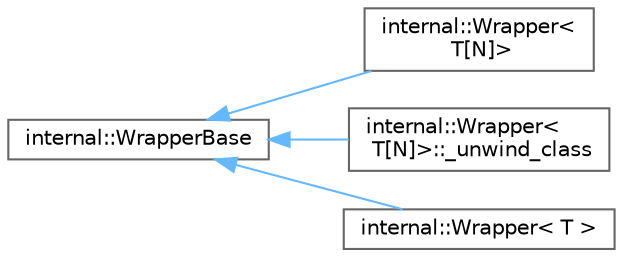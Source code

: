 digraph "类继承关系图"
{
 // LATEX_PDF_SIZE
  bgcolor="transparent";
  edge [fontname=Helvetica,fontsize=10,labelfontname=Helvetica,labelfontsize=10];
  node [fontname=Helvetica,fontsize=10,shape=box,height=0.2,width=0.4];
  rankdir="LR";
  Node0 [id="Node000000",label="internal::WrapperBase",height=0.2,width=0.4,color="grey40", fillcolor="white", style="filled",URL="$structinternal_1_1_wrapper_base.html",tooltip=" "];
  Node0 -> Node1 [id="edge5169_Node000000_Node000001",dir="back",color="steelblue1",style="solid",tooltip=" "];
  Node1 [id="Node000001",label="internal::Wrapper\<\l T[N]\>",height=0.2,width=0.4,color="grey40", fillcolor="white", style="filled",URL="$structinternal_1_1_wrapper_3_01_t_0f_n_0e_4.html",tooltip=" "];
  Node0 -> Node2 [id="edge5170_Node000000_Node000002",dir="back",color="steelblue1",style="solid",tooltip=" "];
  Node2 [id="Node000002",label="internal::Wrapper\<\l T[N]\>::_unwind_class",height=0.2,width=0.4,color="grey40", fillcolor="white", style="filled",URL="$structinternal_1_1_wrapper_3_01_t_0f_n_0e_4_1_1__unwind__class.html",tooltip=" "];
  Node0 -> Node3 [id="edge5171_Node000000_Node000003",dir="back",color="steelblue1",style="solid",tooltip=" "];
  Node3 [id="Node000003",label="internal::Wrapper\< T \>",height=0.2,width=0.4,color="grey40", fillcolor="white", style="filled",URL="$structinternal_1_1_wrapper.html",tooltip=" "];
}
